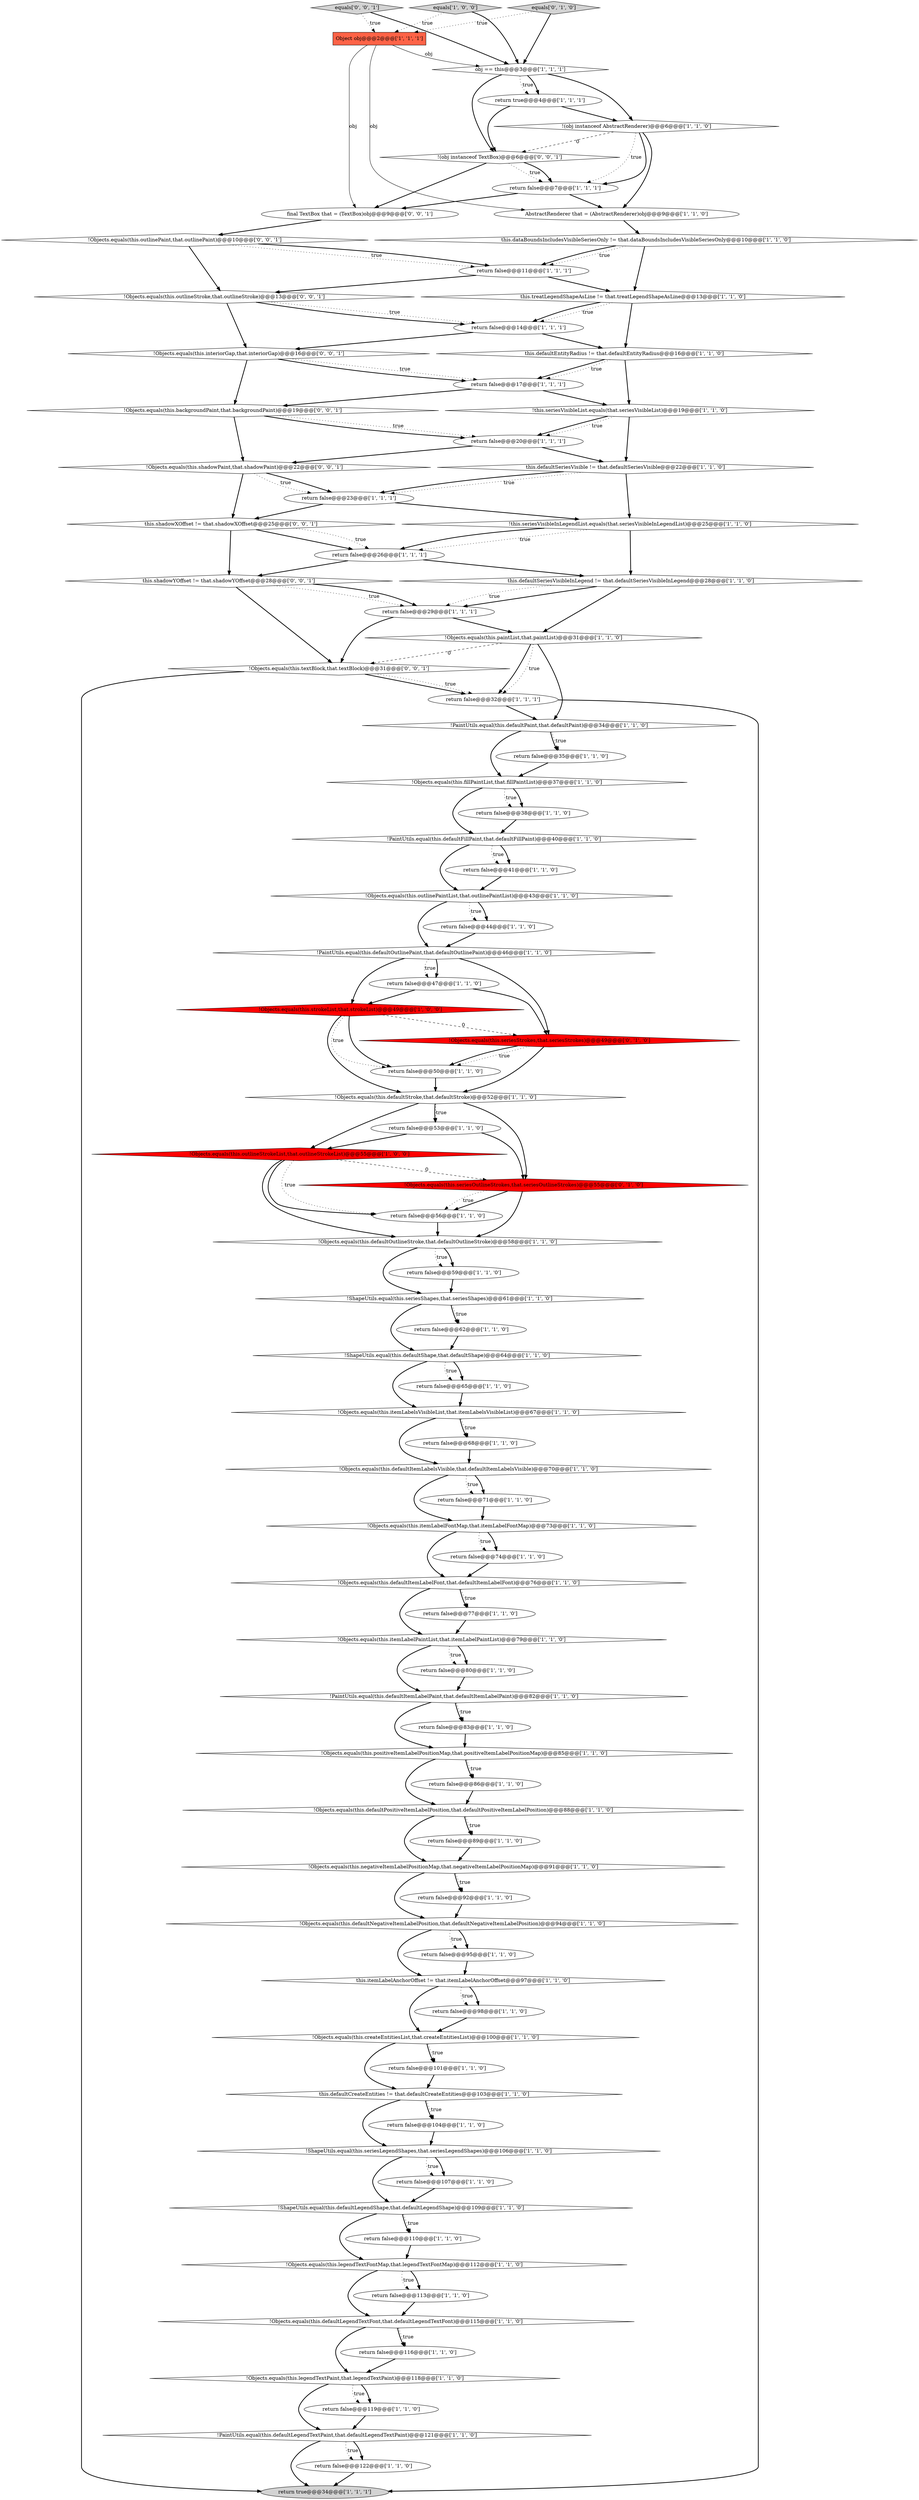 digraph {
34 [style = filled, label = "return false@@@98@@@['1', '1', '0']", fillcolor = white, shape = ellipse image = "AAA0AAABBB1BBB"];
89 [style = filled, label = "!Objects.equals(this.outlineStroke,that.outlineStroke)@@@13@@@['0', '0', '1']", fillcolor = white, shape = diamond image = "AAA0AAABBB3BBB"];
81 [style = filled, label = "return false@@@110@@@['1', '1', '0']", fillcolor = white, shape = ellipse image = "AAA0AAABBB1BBB"];
68 [style = filled, label = "return false@@@71@@@['1', '1', '0']", fillcolor = white, shape = ellipse image = "AAA0AAABBB1BBB"];
36 [style = filled, label = "return false@@@35@@@['1', '1', '0']", fillcolor = white, shape = ellipse image = "AAA0AAABBB1BBB"];
64 [style = filled, label = "this.defaultEntityRadius != that.defaultEntityRadius@@@16@@@['1', '1', '0']", fillcolor = white, shape = diamond image = "AAA0AAABBB1BBB"];
46 [style = filled, label = "this.defaultSeriesVisibleInLegend != that.defaultSeriesVisibleInLegend@@@28@@@['1', '1', '0']", fillcolor = white, shape = diamond image = "AAA0AAABBB1BBB"];
86 [style = filled, label = "!Objects.equals(this.seriesStrokes,that.seriesStrokes)@@@49@@@['0', '1', '0']", fillcolor = red, shape = diamond image = "AAA1AAABBB2BBB"];
84 [style = filled, label = "equals['0', '1', '0']", fillcolor = lightgray, shape = diamond image = "AAA0AAABBB2BBB"];
85 [style = filled, label = "!Objects.equals(this.seriesOutlineStrokes,that.seriesOutlineStrokes)@@@55@@@['0', '1', '0']", fillcolor = red, shape = diamond image = "AAA1AAABBB2BBB"];
25 [style = filled, label = "return false@@@77@@@['1', '1', '0']", fillcolor = white, shape = ellipse image = "AAA0AAABBB1BBB"];
71 [style = filled, label = "return false@@@23@@@['1', '1', '1']", fillcolor = white, shape = ellipse image = "AAA0AAABBB1BBB"];
49 [style = filled, label = "!Objects.equals(this.defaultOutlineStroke,that.defaultOutlineStroke)@@@58@@@['1', '1', '0']", fillcolor = white, shape = diamond image = "AAA0AAABBB1BBB"];
91 [style = filled, label = "!(obj instanceof TextBox)@@@6@@@['0', '0', '1']", fillcolor = white, shape = diamond image = "AAA0AAABBB3BBB"];
70 [style = filled, label = "!Objects.equals(this.defaultNegativeItemLabelPosition,that.defaultNegativeItemLabelPosition)@@@94@@@['1', '1', '0']", fillcolor = white, shape = diamond image = "AAA0AAABBB1BBB"];
26 [style = filled, label = "!ShapeUtils.equal(this.seriesLegendShapes,that.seriesLegendShapes)@@@106@@@['1', '1', '0']", fillcolor = white, shape = diamond image = "AAA0AAABBB1BBB"];
16 [style = filled, label = "return false@@@29@@@['1', '1', '1']", fillcolor = white, shape = ellipse image = "AAA0AAABBB1BBB"];
94 [style = filled, label = "!Objects.equals(this.shadowPaint,that.shadowPaint)@@@22@@@['0', '0', '1']", fillcolor = white, shape = diamond image = "AAA0AAABBB3BBB"];
22 [style = filled, label = "!Objects.equals(this.defaultPositiveItemLabelPosition,that.defaultPositiveItemLabelPosition)@@@88@@@['1', '1', '0']", fillcolor = white, shape = diamond image = "AAA0AAABBB1BBB"];
52 [style = filled, label = "!Objects.equals(this.itemLabelFontMap,that.itemLabelFontMap)@@@73@@@['1', '1', '0']", fillcolor = white, shape = diamond image = "AAA0AAABBB1BBB"];
53 [style = filled, label = "!(obj instanceof AbstractRenderer)@@@6@@@['1', '1', '0']", fillcolor = white, shape = diamond image = "AAA0AAABBB1BBB"];
3 [style = filled, label = "!this.seriesVisibleInLegendList.equals(that.seriesVisibleInLegendList)@@@25@@@['1', '1', '0']", fillcolor = white, shape = diamond image = "AAA0AAABBB1BBB"];
47 [style = filled, label = "!Objects.equals(this.defaultLegendTextFont,that.defaultLegendTextFont)@@@115@@@['1', '1', '0']", fillcolor = white, shape = diamond image = "AAA0AAABBB1BBB"];
79 [style = filled, label = "!this.seriesVisibleList.equals(that.seriesVisibleList)@@@19@@@['1', '1', '0']", fillcolor = white, shape = diamond image = "AAA0AAABBB1BBB"];
30 [style = filled, label = "return false@@@95@@@['1', '1', '0']", fillcolor = white, shape = ellipse image = "AAA0AAABBB1BBB"];
9 [style = filled, label = "!PaintUtils.equal(this.defaultItemLabelPaint,that.defaultItemLabelPaint)@@@82@@@['1', '1', '0']", fillcolor = white, shape = diamond image = "AAA0AAABBB1BBB"];
50 [style = filled, label = "return true@@@4@@@['1', '1', '1']", fillcolor = white, shape = ellipse image = "AAA0AAABBB1BBB"];
18 [style = filled, label = "!ShapeUtils.equal(this.seriesShapes,that.seriesShapes)@@@61@@@['1', '1', '0']", fillcolor = white, shape = diamond image = "AAA0AAABBB1BBB"];
61 [style = filled, label = "return false@@@44@@@['1', '1', '0']", fillcolor = white, shape = ellipse image = "AAA0AAABBB1BBB"];
28 [style = filled, label = "return false@@@65@@@['1', '1', '0']", fillcolor = white, shape = ellipse image = "AAA0AAABBB1BBB"];
78 [style = filled, label = "!Objects.equals(this.outlineStrokeList,that.outlineStrokeList)@@@55@@@['1', '0', '0']", fillcolor = red, shape = diamond image = "AAA1AAABBB1BBB"];
67 [style = filled, label = "this.defaultCreateEntities != that.defaultCreateEntities@@@103@@@['1', '1', '0']", fillcolor = white, shape = diamond image = "AAA0AAABBB1BBB"];
96 [style = filled, label = "!Objects.equals(this.interiorGap,that.interiorGap)@@@16@@@['0', '0', '1']", fillcolor = white, shape = diamond image = "AAA0AAABBB3BBB"];
2 [style = filled, label = "return false@@@14@@@['1', '1', '1']", fillcolor = white, shape = ellipse image = "AAA0AAABBB1BBB"];
23 [style = filled, label = "return false@@@89@@@['1', '1', '0']", fillcolor = white, shape = ellipse image = "AAA0AAABBB1BBB"];
21 [style = filled, label = "!Objects.equals(this.defaultItemLabelsVisible,that.defaultItemLabelsVisible)@@@70@@@['1', '1', '0']", fillcolor = white, shape = diamond image = "AAA0AAABBB1BBB"];
66 [style = filled, label = "return false@@@38@@@['1', '1', '0']", fillcolor = white, shape = ellipse image = "AAA0AAABBB1BBB"];
87 [style = filled, label = "equals['0', '0', '1']", fillcolor = lightgray, shape = diamond image = "AAA0AAABBB3BBB"];
15 [style = filled, label = "this.treatLegendShapeAsLine != that.treatLegendShapeAsLine@@@13@@@['1', '1', '0']", fillcolor = white, shape = diamond image = "AAA0AAABBB1BBB"];
4 [style = filled, label = "return false@@@26@@@['1', '1', '1']", fillcolor = white, shape = ellipse image = "AAA0AAABBB1BBB"];
37 [style = filled, label = "equals['1', '0', '0']", fillcolor = lightgray, shape = diamond image = "AAA0AAABBB1BBB"];
12 [style = filled, label = "!Objects.equals(this.paintList,that.paintList)@@@31@@@['1', '1', '0']", fillcolor = white, shape = diamond image = "AAA0AAABBB1BBB"];
54 [style = filled, label = "return false@@@20@@@['1', '1', '1']", fillcolor = white, shape = ellipse image = "AAA0AAABBB1BBB"];
31 [style = filled, label = "this.defaultSeriesVisible != that.defaultSeriesVisible@@@22@@@['1', '1', '0']", fillcolor = white, shape = diamond image = "AAA0AAABBB1BBB"];
20 [style = filled, label = "Object obj@@@2@@@['1', '1', '1']", fillcolor = tomato, shape = box image = "AAA0AAABBB1BBB"];
24 [style = filled, label = "return false@@@104@@@['1', '1', '0']", fillcolor = white, shape = ellipse image = "AAA0AAABBB1BBB"];
14 [style = filled, label = "return false@@@56@@@['1', '1', '0']", fillcolor = white, shape = ellipse image = "AAA0AAABBB1BBB"];
39 [style = filled, label = "!ShapeUtils.equal(this.defaultLegendShape,that.defaultLegendShape)@@@109@@@['1', '1', '0']", fillcolor = white, shape = diamond image = "AAA0AAABBB1BBB"];
13 [style = filled, label = "AbstractRenderer that = (AbstractRenderer)obj@@@9@@@['1', '1', '0']", fillcolor = white, shape = ellipse image = "AAA0AAABBB1BBB"];
59 [style = filled, label = "return false@@@83@@@['1', '1', '0']", fillcolor = white, shape = ellipse image = "AAA0AAABBB1BBB"];
10 [style = filled, label = "return false@@@32@@@['1', '1', '1']", fillcolor = white, shape = ellipse image = "AAA0AAABBB1BBB"];
0 [style = filled, label = "!Objects.equals(this.itemLabelsVisibleList,that.itemLabelsVisibleList)@@@67@@@['1', '1', '0']", fillcolor = white, shape = diamond image = "AAA0AAABBB1BBB"];
6 [style = filled, label = "!Objects.equals(this.legendTextFontMap,that.legendTextFontMap)@@@112@@@['1', '1', '0']", fillcolor = white, shape = diamond image = "AAA0AAABBB1BBB"];
74 [style = filled, label = "return false@@@107@@@['1', '1', '0']", fillcolor = white, shape = ellipse image = "AAA0AAABBB1BBB"];
90 [style = filled, label = "this.shadowYOffset != that.shadowYOffset@@@28@@@['0', '0', '1']", fillcolor = white, shape = diamond image = "AAA0AAABBB3BBB"];
57 [style = filled, label = "return false@@@113@@@['1', '1', '0']", fillcolor = white, shape = ellipse image = "AAA0AAABBB1BBB"];
19 [style = filled, label = "return false@@@7@@@['1', '1', '1']", fillcolor = white, shape = ellipse image = "AAA0AAABBB1BBB"];
69 [style = filled, label = "return false@@@17@@@['1', '1', '1']", fillcolor = white, shape = ellipse image = "AAA0AAABBB1BBB"];
38 [style = filled, label = "return false@@@62@@@['1', '1', '0']", fillcolor = white, shape = ellipse image = "AAA0AAABBB1BBB"];
73 [style = filled, label = "!Objects.equals(this.defaultItemLabelFont,that.defaultItemLabelFont)@@@76@@@['1', '1', '0']", fillcolor = white, shape = diamond image = "AAA0AAABBB1BBB"];
55 [style = filled, label = "return false@@@122@@@['1', '1', '0']", fillcolor = white, shape = ellipse image = "AAA0AAABBB1BBB"];
1 [style = filled, label = "!Objects.equals(this.createEntitiesList,that.createEntitiesList)@@@100@@@['1', '1', '0']", fillcolor = white, shape = diamond image = "AAA0AAABBB1BBB"];
7 [style = filled, label = "!ShapeUtils.equal(this.defaultShape,that.defaultShape)@@@64@@@['1', '1', '0']", fillcolor = white, shape = diamond image = "AAA0AAABBB1BBB"];
32 [style = filled, label = "return false@@@80@@@['1', '1', '0']", fillcolor = white, shape = ellipse image = "AAA0AAABBB1BBB"];
44 [style = filled, label = "!Objects.equals(this.outlinePaintList,that.outlinePaintList)@@@43@@@['1', '1', '0']", fillcolor = white, shape = diamond image = "AAA0AAABBB1BBB"];
75 [style = filled, label = "return false@@@53@@@['1', '1', '0']", fillcolor = white, shape = ellipse image = "AAA0AAABBB1BBB"];
92 [style = filled, label = "!Objects.equals(this.outlinePaint,that.outlinePaint)@@@10@@@['0', '0', '1']", fillcolor = white, shape = diamond image = "AAA0AAABBB3BBB"];
62 [style = filled, label = "obj == this@@@3@@@['1', '1', '1']", fillcolor = white, shape = diamond image = "AAA0AAABBB1BBB"];
33 [style = filled, label = "return false@@@50@@@['1', '1', '0']", fillcolor = white, shape = ellipse image = "AAA0AAABBB1BBB"];
5 [style = filled, label = "return false@@@59@@@['1', '1', '0']", fillcolor = white, shape = ellipse image = "AAA0AAABBB1BBB"];
17 [style = filled, label = "!Objects.equals(this.legendTextPaint,that.legendTextPaint)@@@118@@@['1', '1', '0']", fillcolor = white, shape = diamond image = "AAA0AAABBB1BBB"];
72 [style = filled, label = "return false@@@116@@@['1', '1', '0']", fillcolor = white, shape = ellipse image = "AAA0AAABBB1BBB"];
42 [style = filled, label = "!Objects.equals(this.negativeItemLabelPositionMap,that.negativeItemLabelPositionMap)@@@91@@@['1', '1', '0']", fillcolor = white, shape = diamond image = "AAA0AAABBB1BBB"];
41 [style = filled, label = "!Objects.equals(this.positiveItemLabelPositionMap,that.positiveItemLabelPositionMap)@@@85@@@['1', '1', '0']", fillcolor = white, shape = diamond image = "AAA0AAABBB1BBB"];
77 [style = filled, label = "return false@@@101@@@['1', '1', '0']", fillcolor = white, shape = ellipse image = "AAA0AAABBB1BBB"];
29 [style = filled, label = "this.itemLabelAnchorOffset != that.itemLabelAnchorOffset@@@97@@@['1', '1', '0']", fillcolor = white, shape = diamond image = "AAA0AAABBB1BBB"];
58 [style = filled, label = "return false@@@119@@@['1', '1', '0']", fillcolor = white, shape = ellipse image = "AAA0AAABBB1BBB"];
11 [style = filled, label = "!Objects.equals(this.defaultStroke,that.defaultStroke)@@@52@@@['1', '1', '0']", fillcolor = white, shape = diamond image = "AAA0AAABBB1BBB"];
97 [style = filled, label = "!Objects.equals(this.textBlock,that.textBlock)@@@31@@@['0', '0', '1']", fillcolor = white, shape = diamond image = "AAA0AAABBB3BBB"];
83 [style = filled, label = "!PaintUtils.equal(this.defaultFillPaint,that.defaultFillPaint)@@@40@@@['1', '1', '0']", fillcolor = white, shape = diamond image = "AAA0AAABBB1BBB"];
48 [style = filled, label = "!Objects.equals(this.fillPaintList,that.fillPaintList)@@@37@@@['1', '1', '0']", fillcolor = white, shape = diamond image = "AAA0AAABBB1BBB"];
45 [style = filled, label = "return false@@@11@@@['1', '1', '1']", fillcolor = white, shape = ellipse image = "AAA0AAABBB1BBB"];
80 [style = filled, label = "return false@@@41@@@['1', '1', '0']", fillcolor = white, shape = ellipse image = "AAA0AAABBB1BBB"];
8 [style = filled, label = "!PaintUtils.equal(this.defaultLegendTextPaint,that.defaultLegendTextPaint)@@@121@@@['1', '1', '0']", fillcolor = white, shape = diamond image = "AAA0AAABBB1BBB"];
65 [style = filled, label = "!PaintUtils.equal(this.defaultOutlinePaint,that.defaultOutlinePaint)@@@46@@@['1', '1', '0']", fillcolor = white, shape = diamond image = "AAA0AAABBB1BBB"];
76 [style = filled, label = "return false@@@68@@@['1', '1', '0']", fillcolor = white, shape = ellipse image = "AAA0AAABBB1BBB"];
63 [style = filled, label = "!Objects.equals(this.strokeList,that.strokeList)@@@49@@@['1', '0', '0']", fillcolor = red, shape = diamond image = "AAA1AAABBB1BBB"];
27 [style = filled, label = "return false@@@47@@@['1', '1', '0']", fillcolor = white, shape = ellipse image = "AAA0AAABBB1BBB"];
56 [style = filled, label = "return true@@@34@@@['1', '1', '1']", fillcolor = lightgray, shape = ellipse image = "AAA0AAABBB1BBB"];
88 [style = filled, label = "!Objects.equals(this.backgroundPaint,that.backgroundPaint)@@@19@@@['0', '0', '1']", fillcolor = white, shape = diamond image = "AAA0AAABBB3BBB"];
95 [style = filled, label = "this.shadowXOffset != that.shadowXOffset@@@25@@@['0', '0', '1']", fillcolor = white, shape = diamond image = "AAA0AAABBB3BBB"];
82 [style = filled, label = "return false@@@74@@@['1', '1', '0']", fillcolor = white, shape = ellipse image = "AAA0AAABBB1BBB"];
35 [style = filled, label = "this.dataBoundsIncludesVisibleSeriesOnly != that.dataBoundsIncludesVisibleSeriesOnly@@@10@@@['1', '1', '0']", fillcolor = white, shape = diamond image = "AAA0AAABBB1BBB"];
40 [style = filled, label = "return false@@@86@@@['1', '1', '0']", fillcolor = white, shape = ellipse image = "AAA0AAABBB1BBB"];
51 [style = filled, label = "!PaintUtils.equal(this.defaultPaint,that.defaultPaint)@@@34@@@['1', '1', '0']", fillcolor = white, shape = diamond image = "AAA0AAABBB1BBB"];
60 [style = filled, label = "!Objects.equals(this.itemLabelPaintList,that.itemLabelPaintList)@@@79@@@['1', '1', '0']", fillcolor = white, shape = diamond image = "AAA0AAABBB1BBB"];
93 [style = filled, label = "final TextBox that = (TextBox)obj@@@9@@@['0', '0', '1']", fillcolor = white, shape = ellipse image = "AAA0AAABBB3BBB"];
43 [style = filled, label = "return false@@@92@@@['1', '1', '0']", fillcolor = white, shape = ellipse image = "AAA0AAABBB1BBB"];
85->49 [style = bold, label=""];
45->89 [style = bold, label=""];
1->67 [style = bold, label=""];
60->9 [style = bold, label=""];
6->57 [style = bold, label=""];
70->29 [style = bold, label=""];
73->25 [style = dotted, label="true"];
51->36 [style = dotted, label="true"];
87->62 [style = bold, label=""];
62->50 [style = dotted, label="true"];
48->83 [style = bold, label=""];
60->32 [style = bold, label=""];
39->6 [style = bold, label=""];
21->52 [style = bold, label=""];
18->38 [style = dotted, label="true"];
29->34 [style = bold, label=""];
3->4 [style = bold, label=""];
85->14 [style = bold, label=""];
30->29 [style = bold, label=""];
90->16 [style = dotted, label="true"];
67->24 [style = dotted, label="true"];
72->17 [style = bold, label=""];
26->74 [style = bold, label=""];
28->0 [style = bold, label=""];
86->11 [style = bold, label=""];
31->71 [style = dotted, label="true"];
53->19 [style = bold, label=""];
64->79 [style = bold, label=""];
33->11 [style = bold, label=""];
12->10 [style = bold, label=""];
51->48 [style = bold, label=""];
41->40 [style = dotted, label="true"];
93->92 [style = bold, label=""];
96->88 [style = bold, label=""];
62->53 [style = bold, label=""];
38->7 [style = bold, label=""];
37->62 [style = bold, label=""];
50->91 [style = bold, label=""];
91->19 [style = dotted, label="true"];
40->22 [style = bold, label=""];
35->45 [style = bold, label=""];
53->19 [style = dotted, label="true"];
39->81 [style = dotted, label="true"];
41->22 [style = bold, label=""];
29->1 [style = bold, label=""];
8->55 [style = dotted, label="true"];
75->78 [style = bold, label=""];
73->60 [style = bold, label=""];
88->54 [style = dotted, label="true"];
4->46 [style = bold, label=""];
43->70 [style = bold, label=""];
18->38 [style = bold, label=""];
76->21 [style = bold, label=""];
47->72 [style = dotted, label="true"];
3->46 [style = bold, label=""];
16->97 [style = bold, label=""];
10->51 [style = bold, label=""];
71->95 [style = bold, label=""];
22->23 [style = dotted, label="true"];
42->70 [style = bold, label=""];
91->19 [style = bold, label=""];
15->2 [style = dotted, label="true"];
89->96 [style = bold, label=""];
63->33 [style = dotted, label="true"];
96->69 [style = dotted, label="true"];
52->73 [style = bold, label=""];
39->81 [style = bold, label=""];
94->95 [style = bold, label=""];
90->16 [style = bold, label=""];
7->0 [style = bold, label=""];
0->21 [style = bold, label=""];
52->82 [style = bold, label=""];
67->26 [style = bold, label=""];
22->23 [style = bold, label=""];
12->97 [style = dashed, label="0"];
12->51 [style = bold, label=""];
88->54 [style = bold, label=""];
65->27 [style = bold, label=""];
66->83 [style = bold, label=""];
46->16 [style = dotted, label="true"];
11->78 [style = bold, label=""];
19->13 [style = bold, label=""];
12->10 [style = dotted, label="true"];
27->86 [style = bold, label=""];
54->94 [style = bold, label=""];
42->43 [style = dotted, label="true"];
4->90 [style = bold, label=""];
63->86 [style = dashed, label="0"];
69->88 [style = bold, label=""];
49->18 [style = bold, label=""];
9->59 [style = dotted, label="true"];
6->57 [style = dotted, label="true"];
37->20 [style = dotted, label="true"];
79->54 [style = bold, label=""];
21->68 [style = bold, label=""];
19->93 [style = bold, label=""];
15->64 [style = bold, label=""];
84->20 [style = dotted, label="true"];
8->55 [style = bold, label=""];
31->3 [style = bold, label=""];
49->5 [style = bold, label=""];
79->54 [style = dotted, label="true"];
18->7 [style = bold, label=""];
97->10 [style = bold, label=""];
6->47 [style = bold, label=""];
62->91 [style = bold, label=""];
92->45 [style = bold, label=""];
2->96 [style = bold, label=""];
60->32 [style = dotted, label="true"];
22->42 [style = bold, label=""];
90->97 [style = bold, label=""];
44->61 [style = bold, label=""];
63->11 [style = bold, label=""];
17->8 [style = bold, label=""];
97->56 [style = bold, label=""];
71->3 [style = bold, label=""];
46->16 [style = bold, label=""];
68->52 [style = bold, label=""];
45->15 [style = bold, label=""];
35->15 [style = bold, label=""];
29->34 [style = dotted, label="true"];
1->77 [style = dotted, label="true"];
61->65 [style = bold, label=""];
97->10 [style = dotted, label="true"];
58->8 [style = bold, label=""];
81->6 [style = bold, label=""];
92->89 [style = bold, label=""];
17->58 [style = bold, label=""];
69->79 [style = bold, label=""];
83->44 [style = bold, label=""];
2->64 [style = bold, label=""];
95->90 [style = bold, label=""];
84->62 [style = bold, label=""];
5->18 [style = bold, label=""];
87->20 [style = dotted, label="true"];
82->73 [style = bold, label=""];
17->58 [style = dotted, label="true"];
80->44 [style = bold, label=""];
23->42 [style = bold, label=""];
83->80 [style = bold, label=""];
20->62 [style = solid, label="obj"];
32->9 [style = bold, label=""];
24->26 [style = bold, label=""];
85->14 [style = dotted, label="true"];
7->28 [style = bold, label=""];
65->27 [style = dotted, label="true"];
51->36 [style = bold, label=""];
41->40 [style = bold, label=""];
70->30 [style = bold, label=""];
9->59 [style = bold, label=""];
1->77 [style = bold, label=""];
20->93 [style = solid, label="obj"];
73->25 [style = bold, label=""];
11->75 [style = bold, label=""];
86->33 [style = dotted, label="true"];
92->45 [style = dotted, label="true"];
77->67 [style = bold, label=""];
83->80 [style = dotted, label="true"];
57->47 [style = bold, label=""];
74->39 [style = bold, label=""];
65->63 [style = bold, label=""];
7->28 [style = dotted, label="true"];
53->13 [style = bold, label=""];
70->30 [style = dotted, label="true"];
35->45 [style = dotted, label="true"];
48->66 [style = bold, label=""];
78->14 [style = bold, label=""];
26->74 [style = dotted, label="true"];
75->85 [style = bold, label=""];
89->2 [style = dotted, label="true"];
8->56 [style = bold, label=""];
15->2 [style = bold, label=""];
65->86 [style = bold, label=""];
42->43 [style = bold, label=""];
63->33 [style = bold, label=""];
91->93 [style = bold, label=""];
46->12 [style = bold, label=""];
14->49 [style = bold, label=""];
10->56 [style = bold, label=""];
21->68 [style = dotted, label="true"];
0->76 [style = dotted, label="true"];
64->69 [style = bold, label=""];
34->1 [style = bold, label=""];
11->85 [style = bold, label=""];
44->61 [style = dotted, label="true"];
3->4 [style = dotted, label="true"];
47->72 [style = bold, label=""];
27->63 [style = bold, label=""];
49->5 [style = dotted, label="true"];
26->39 [style = bold, label=""];
55->56 [style = bold, label=""];
48->66 [style = dotted, label="true"];
94->71 [style = bold, label=""];
53->91 [style = dashed, label="0"];
0->76 [style = bold, label=""];
11->75 [style = dotted, label="true"];
9->41 [style = bold, label=""];
31->71 [style = bold, label=""];
95->4 [style = dotted, label="true"];
88->94 [style = bold, label=""];
54->31 [style = bold, label=""];
64->69 [style = dotted, label="true"];
36->48 [style = bold, label=""];
44->65 [style = bold, label=""];
52->82 [style = dotted, label="true"];
62->50 [style = bold, label=""];
78->85 [style = dashed, label="0"];
67->24 [style = bold, label=""];
89->2 [style = bold, label=""];
95->4 [style = bold, label=""];
47->17 [style = bold, label=""];
86->33 [style = bold, label=""];
20->13 [style = solid, label="obj"];
79->31 [style = bold, label=""];
13->35 [style = bold, label=""];
78->49 [style = bold, label=""];
16->12 [style = bold, label=""];
25->60 [style = bold, label=""];
50->53 [style = bold, label=""];
59->41 [style = bold, label=""];
96->69 [style = bold, label=""];
94->71 [style = dotted, label="true"];
78->14 [style = dotted, label="true"];
}
